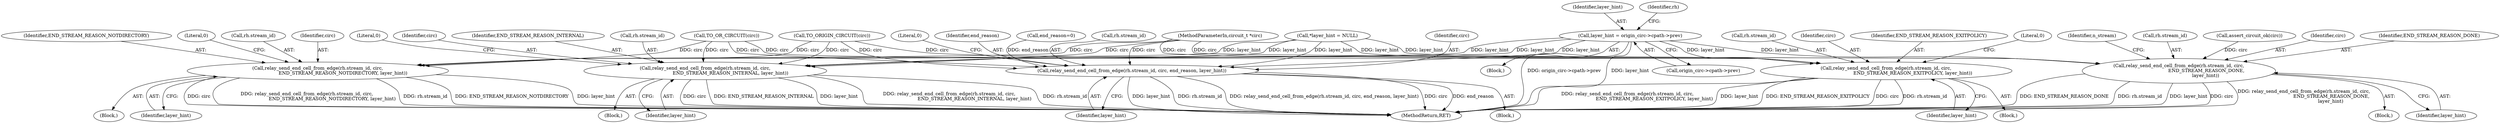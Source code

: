 digraph "0_tor_79b59a2dfcb68897ee89d98587d09e55f07e68d7@pointer" {
"1000180" [label="(Call,layer_hint = origin_circ->cpath->prev)"];
"1000254" [label="(Call,relay_send_end_cell_from_edge(rh.stream_id, circ, end_reason, layer_hint))"];
"1000357" [label="(Call,relay_send_end_cell_from_edge(rh.stream_id, circ,\n                                  END_STREAM_REASON_NOTDIRECTORY, layer_hint))"];
"1000397" [label="(Call,relay_send_end_cell_from_edge(rh.stream_id, circ,\n                                  END_STREAM_REASON_INTERNAL, layer_hint))"];
"1000426" [label="(Call,relay_send_end_cell_from_edge(rh.stream_id, circ,\n                                    END_STREAM_REASON_EXITPOLICY, layer_hint))"];
"1000547" [label="(Call,relay_send_end_cell_from_edge(rh.stream_id, circ,\n                                     END_STREAM_REASON_DONE,\n                                    layer_hint))"];
"1000405" [label="(Literal,0)"];
"1000556" [label="(Identifier,n_stream)"];
"1000547" [label="(Call,relay_send_end_cell_from_edge(rh.stream_id, circ,\n                                     END_STREAM_REASON_DONE,\n                                    layer_hint))"];
"1000401" [label="(Identifier,circ)"];
"1000182" [label="(Call,origin_circ->cpath->prev)"];
"1000258" [label="(Identifier,circ)"];
"1000548" [label="(Call,rh.stream_id)"];
"1000526" [label="(Call,assert_circuit_ok(circ))"];
"1000357" [label="(Call,relay_send_end_cell_from_edge(rh.stream_id, circ,\n                                  END_STREAM_REASON_NOTDIRECTORY, layer_hint))"];
"1000402" [label="(Identifier,END_STREAM_REASON_INTERNAL)"];
"1000430" [label="(Identifier,circ)"];
"1000398" [label="(Call,rh.stream_id)"];
"1000423" [label="(Block,)"];
"1000426" [label="(Call,relay_send_end_cell_from_edge(rh.stream_id, circ,\n                                    END_STREAM_REASON_EXITPOLICY, layer_hint))"];
"1000262" [label="(Literal,0)"];
"1000718" [label="(MethodReturn,RET)"];
"1000356" [label="(Block,)"];
"1000254" [label="(Call,relay_send_end_cell_from_edge(rh.stream_id, circ, end_reason, layer_hint))"];
"1000538" [label="(Block,)"];
"1000403" [label="(Identifier,layer_hint)"];
"1000432" [label="(Identifier,layer_hint)"];
"1000181" [label="(Identifier,layer_hint)"];
"1000260" [label="(Identifier,layer_hint)"];
"1000259" [label="(Identifier,end_reason)"];
"1000551" [label="(Identifier,circ)"];
"1000123" [label="(MethodParameterIn,circuit_t *circ)"];
"1000363" [label="(Identifier,layer_hint)"];
"1000189" [label="(Identifier,rh)"];
"1000358" [label="(Call,rh.stream_id)"];
"1000169" [label="(Block,)"];
"1000431" [label="(Identifier,END_STREAM_REASON_EXITPOLICY)"];
"1000388" [label="(Block,)"];
"1000180" [label="(Call,layer_hint = origin_circ->cpath->prev)"];
"1000434" [label="(Literal,0)"];
"1000552" [label="(Identifier,END_STREAM_REASON_DONE)"];
"1000361" [label="(Identifier,circ)"];
"1000154" [label="(Call,end_reason=0)"];
"1000166" [label="(Call,TO_OR_CIRCUIT(circ))"];
"1000427" [label="(Call,rh.stream_id)"];
"1000397" [label="(Call,relay_send_end_cell_from_edge(rh.stream_id, circ,\n                                  END_STREAM_REASON_INTERNAL, layer_hint))"];
"1000255" [label="(Call,rh.stream_id)"];
"1000178" [label="(Call,TO_ORIGIN_CIRCUIT(circ))"];
"1000144" [label="(Call,*layer_hint = NULL)"];
"1000362" [label="(Identifier,END_STREAM_REASON_NOTDIRECTORY)"];
"1000365" [label="(Literal,0)"];
"1000553" [label="(Identifier,layer_hint)"];
"1000249" [label="(Block,)"];
"1000180" -> "1000169"  [label="AST: "];
"1000180" -> "1000182"  [label="CFG: "];
"1000181" -> "1000180"  [label="AST: "];
"1000182" -> "1000180"  [label="AST: "];
"1000189" -> "1000180"  [label="CFG: "];
"1000180" -> "1000718"  [label="DDG: origin_circ->cpath->prev"];
"1000180" -> "1000718"  [label="DDG: layer_hint"];
"1000180" -> "1000254"  [label="DDG: layer_hint"];
"1000180" -> "1000357"  [label="DDG: layer_hint"];
"1000180" -> "1000397"  [label="DDG: layer_hint"];
"1000180" -> "1000426"  [label="DDG: layer_hint"];
"1000180" -> "1000547"  [label="DDG: layer_hint"];
"1000254" -> "1000249"  [label="AST: "];
"1000254" -> "1000260"  [label="CFG: "];
"1000255" -> "1000254"  [label="AST: "];
"1000258" -> "1000254"  [label="AST: "];
"1000259" -> "1000254"  [label="AST: "];
"1000260" -> "1000254"  [label="AST: "];
"1000262" -> "1000254"  [label="CFG: "];
"1000254" -> "1000718"  [label="DDG: end_reason"];
"1000254" -> "1000718"  [label="DDG: layer_hint"];
"1000254" -> "1000718"  [label="DDG: rh.stream_id"];
"1000254" -> "1000718"  [label="DDG: relay_send_end_cell_from_edge(rh.stream_id, circ, end_reason, layer_hint)"];
"1000254" -> "1000718"  [label="DDG: circ"];
"1000178" -> "1000254"  [label="DDG: circ"];
"1000166" -> "1000254"  [label="DDG: circ"];
"1000123" -> "1000254"  [label="DDG: circ"];
"1000154" -> "1000254"  [label="DDG: end_reason"];
"1000144" -> "1000254"  [label="DDG: layer_hint"];
"1000357" -> "1000356"  [label="AST: "];
"1000357" -> "1000363"  [label="CFG: "];
"1000358" -> "1000357"  [label="AST: "];
"1000361" -> "1000357"  [label="AST: "];
"1000362" -> "1000357"  [label="AST: "];
"1000363" -> "1000357"  [label="AST: "];
"1000365" -> "1000357"  [label="CFG: "];
"1000357" -> "1000718"  [label="DDG: circ"];
"1000357" -> "1000718"  [label="DDG: relay_send_end_cell_from_edge(rh.stream_id, circ,\n                                  END_STREAM_REASON_NOTDIRECTORY, layer_hint)"];
"1000357" -> "1000718"  [label="DDG: rh.stream_id"];
"1000357" -> "1000718"  [label="DDG: END_STREAM_REASON_NOTDIRECTORY"];
"1000357" -> "1000718"  [label="DDG: layer_hint"];
"1000178" -> "1000357"  [label="DDG: circ"];
"1000166" -> "1000357"  [label="DDG: circ"];
"1000123" -> "1000357"  [label="DDG: circ"];
"1000144" -> "1000357"  [label="DDG: layer_hint"];
"1000397" -> "1000388"  [label="AST: "];
"1000397" -> "1000403"  [label="CFG: "];
"1000398" -> "1000397"  [label="AST: "];
"1000401" -> "1000397"  [label="AST: "];
"1000402" -> "1000397"  [label="AST: "];
"1000403" -> "1000397"  [label="AST: "];
"1000405" -> "1000397"  [label="CFG: "];
"1000397" -> "1000718"  [label="DDG: relay_send_end_cell_from_edge(rh.stream_id, circ,\n                                  END_STREAM_REASON_INTERNAL, layer_hint)"];
"1000397" -> "1000718"  [label="DDG: rh.stream_id"];
"1000397" -> "1000718"  [label="DDG: circ"];
"1000397" -> "1000718"  [label="DDG: END_STREAM_REASON_INTERNAL"];
"1000397" -> "1000718"  [label="DDG: layer_hint"];
"1000178" -> "1000397"  [label="DDG: circ"];
"1000166" -> "1000397"  [label="DDG: circ"];
"1000123" -> "1000397"  [label="DDG: circ"];
"1000144" -> "1000397"  [label="DDG: layer_hint"];
"1000426" -> "1000423"  [label="AST: "];
"1000426" -> "1000432"  [label="CFG: "];
"1000427" -> "1000426"  [label="AST: "];
"1000430" -> "1000426"  [label="AST: "];
"1000431" -> "1000426"  [label="AST: "];
"1000432" -> "1000426"  [label="AST: "];
"1000434" -> "1000426"  [label="CFG: "];
"1000426" -> "1000718"  [label="DDG: rh.stream_id"];
"1000426" -> "1000718"  [label="DDG: relay_send_end_cell_from_edge(rh.stream_id, circ,\n                                    END_STREAM_REASON_EXITPOLICY, layer_hint)"];
"1000426" -> "1000718"  [label="DDG: layer_hint"];
"1000426" -> "1000718"  [label="DDG: END_STREAM_REASON_EXITPOLICY"];
"1000426" -> "1000718"  [label="DDG: circ"];
"1000178" -> "1000426"  [label="DDG: circ"];
"1000166" -> "1000426"  [label="DDG: circ"];
"1000123" -> "1000426"  [label="DDG: circ"];
"1000144" -> "1000426"  [label="DDG: layer_hint"];
"1000547" -> "1000538"  [label="AST: "];
"1000547" -> "1000553"  [label="CFG: "];
"1000548" -> "1000547"  [label="AST: "];
"1000551" -> "1000547"  [label="AST: "];
"1000552" -> "1000547"  [label="AST: "];
"1000553" -> "1000547"  [label="AST: "];
"1000556" -> "1000547"  [label="CFG: "];
"1000547" -> "1000718"  [label="DDG: rh.stream_id"];
"1000547" -> "1000718"  [label="DDG: layer_hint"];
"1000547" -> "1000718"  [label="DDG: circ"];
"1000547" -> "1000718"  [label="DDG: relay_send_end_cell_from_edge(rh.stream_id, circ,\n                                     END_STREAM_REASON_DONE,\n                                    layer_hint)"];
"1000547" -> "1000718"  [label="DDG: END_STREAM_REASON_DONE"];
"1000526" -> "1000547"  [label="DDG: circ"];
"1000123" -> "1000547"  [label="DDG: circ"];
"1000144" -> "1000547"  [label="DDG: layer_hint"];
}
